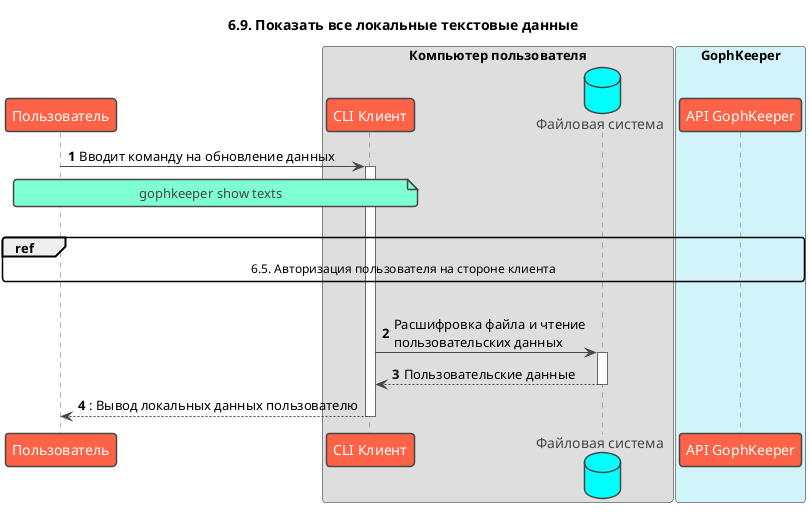 @startuml
!theme vibrant
title: 6.9. Показать все локальные текстовые данные
skinparam maxMessageSize 300
autonumber

participant "Пользователь" as user
box "Компьютер пользователя" #DEDEDE
    participant "CLI Клиент" as client
    database "Файловая система" as file
end box

box "GophKeeper" #d3f3fa
    participant "API GophKeeper" as api
end box

user -> client ++ : Вводит команду на обновление данных
note over user, client
    gophkeeper show texts
end note

|||
ref over user, api
    6.5. Авторизация пользователя на стороне клиента
end
|||

client -> file ++ : Расшифровка файла и чтение пользовательских данных
return Пользовательские данные

return: Вывод локальных данных пользователю

@enduml